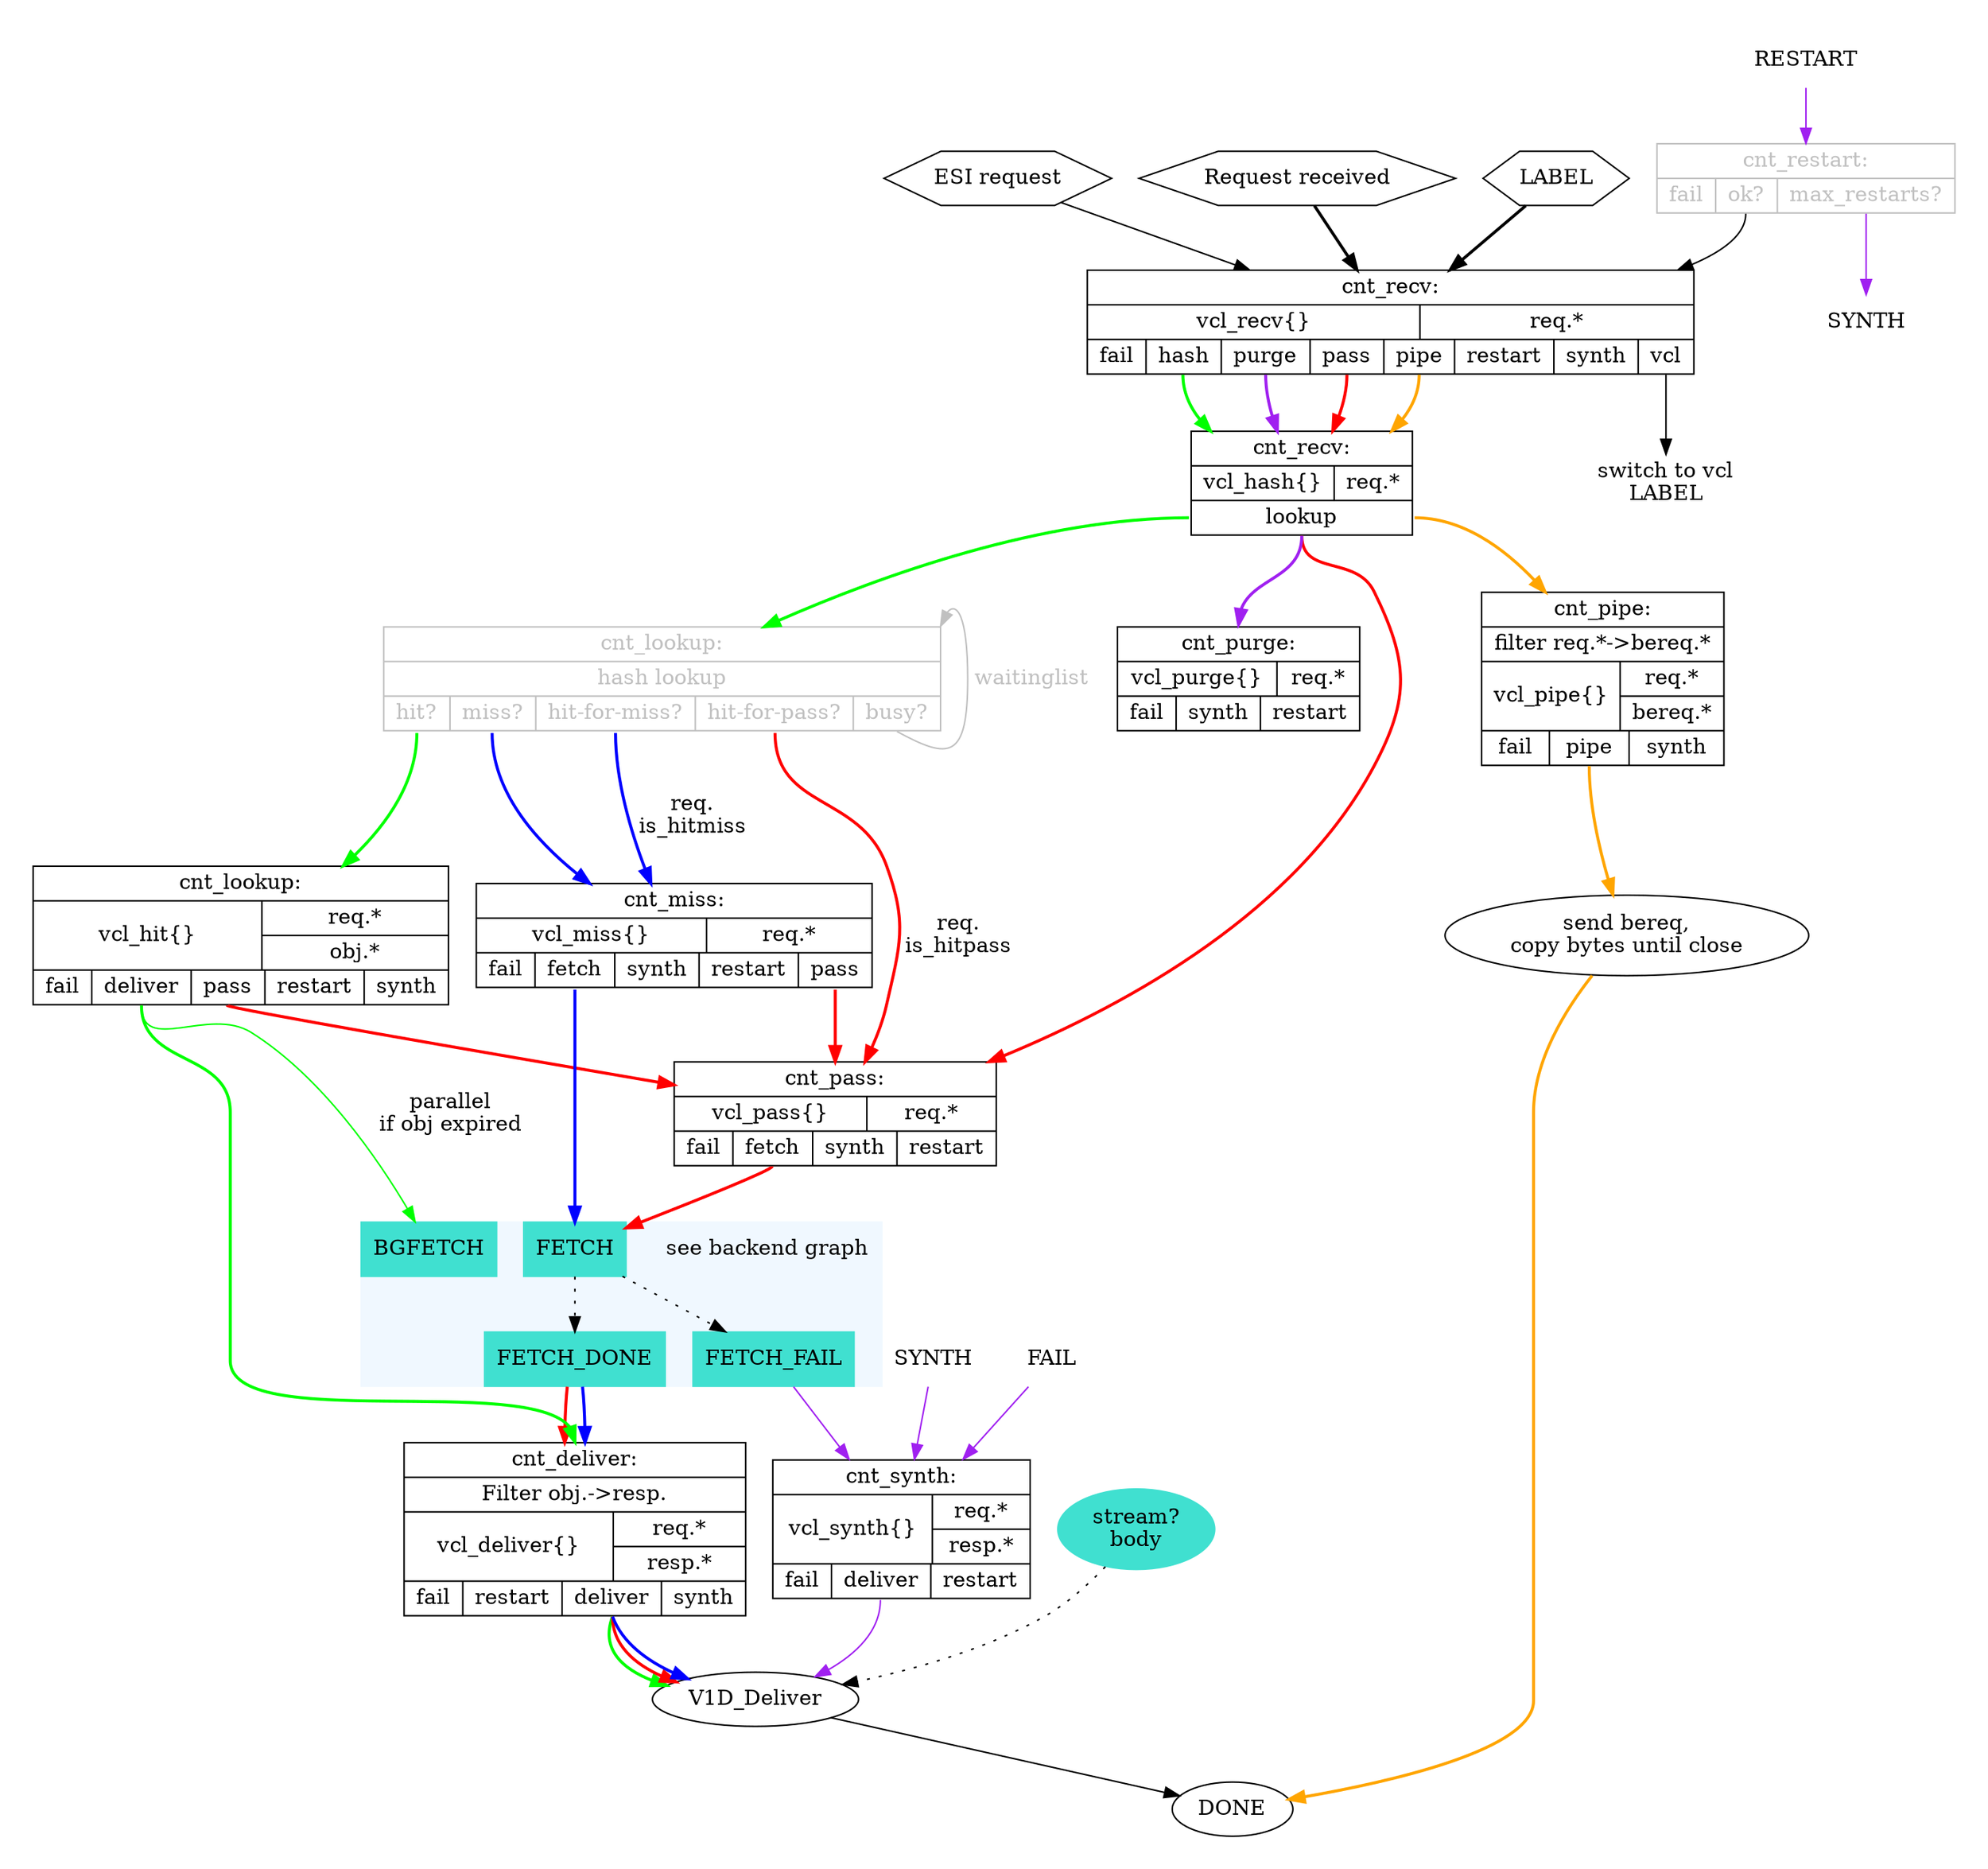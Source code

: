 /*
 * we should format labels in a readable form like
 *			 label="\
 *			 {cnt_deliver:|\
 *				 Filter obj.-\>resp.|\
 *				 {vcl_deliver\{\}|\
 *				 {req.*|resp.*}}|\
 *				 {restart|<deliver>deliver|<synth>synth}}"
 *
 * <rant>
 * ... but some servers in the v-c.o build farm use old graphviz 2.26.3
 * which cannot handle labels with additional whitespace properly, so
 * for the time being we need to fall back into dark middle ages and
 * use illegibly long lines
 * </rant>
 * -- slink 20141013
 */

digraph cache_req_fsm {
	margin="0.25"
	ranksep="0.5"
	center="1"

	//// XXX does this belong here? -- from cache_vcl.c
	/*
	vcl_load [label = "vcl.load",shape=plaintext]
	vcl_load -> init
	init [
	      shape=record
	      label="
	      {VCL_Load:|
		      {vcl_init}|
		      {<ok>ok|<fail>fail}}"
	]
	init:ok -> ok
	init:fail -> fail

	vcl_discard [label = "vcl.discard",shape=plaintext]
	vcl_discard -> fini
	fini [
	      shape=record
	      label="
	      {VCL_Nuke:|
		      {vcl_fini}|
		      {<ok>ok}}"
	]
	fini:ok -> ok
	*/

	acceptor [shape=hexagon label="Request received"]
	label_select [shape=hexagon label="LABEL"]
	ESI_REQ [shape=hexagon label="ESI request"]
	RESTART [shape=plaintext]

	ESI_REQ -> recv
	SYNTH [shape=plaintext]
	FAIL [shape=plaintext]
	acceptor -> recv [style=bold]
	label_select -> recv [style=bold]

	subgraph xcluster_deliver {
		/* cnt_deliver() */
		deliver [
			 shape=record
			 label="{cnt_deliver:|Filter obj.-\>resp.|{vcl_deliver\{\}|{req.*|resp.*}}|{fail|<restart>restart|<deliver>deliver|<synth>synth}}"
		]

		deliver:deliver:s -> V1D_Deliver [style=bold,color=green]
		deliver:deliver:s -> V1D_Deliver [style=bold,color=red]
		deliver:deliver:s -> V1D_Deliver [style=bold,color=blue]

		stream [label="stream?\nbody",style=filled,color=turquoise]
		stream -> V1D_Deliver [style=dotted]
	}

	V1D_Deliver -> DONE

	/* cnt_synth() */
	subgraph xcluster_synth {
		synth [
		       shape=record
		       label="{cnt_synth:|{vcl_synth\{\}|{req.*|resp.*}}|{fail|<del>deliver|<restart>restart}}"
		]

		FAIL -> synth [color=purple]
		SYNTH -> synth [color=purple]
		synth:del:s -> V1D_Deliver [color=purple]
	}

	subgraph cluster_backend {
		style=filled
		color=aliceblue

		"see backend graph" [shape=plaintext]

		node [shape=box,
		      style=filled,
		      color=turquoise]

		BGFETCH
		FETCH
		FETCH_DONE
		FETCH_FAIL
	}

	hit:deliver:s -> BGFETCH [label="parallel\nif obj expired",
				      color=green]
	FETCH_FAIL -> synth [color=purple]

	FETCH_DONE -> deliver [style=bold,color=red]
	FETCH_DONE -> deliver [style=bold,color=blue]
	FETCH -> FETCH_DONE [style=dotted]
	FETCH -> FETCH_FAIL [style=dotted]
	/* cnt_lookup() */
	subgraph xcluster_lookup {
		_lookup [
			shape=record
			color=grey
			fontcolor=grey
			label="{<top>cnt_lookup:|hash lookup|{<h>hit?|<miss>miss?|<hfm>hit-for-miss?|<hfp>hit-for-pass?|<busy>busy?}}"
		]
		hit [
			 shape=record
			 label="{<top>cnt_lookup:|{vcl_hit\{\}|{req.*|obj.*}}|{fail|<deliver>deliver|<pass>pass|restart|synth}}"
		]
	}
	_lookup:busy:s -> _lookup:top:ne [label=" waitinglist",
				       color=grey,
				       fontcolor=grey]
	_lookup:miss:s -> miss [style=bold,color=blue]
	_lookup:hfm:s -> miss [style=bold,color=blue,label=" req.\n is_hitmiss"]
	_lookup:hfp:s -> pass [style=bold,color=red,label=" req.\n is_hitpass"]
	_lookup:h:s -> hit [style=bold,color=green]

	hit:deliver:s -> deliver:n [style=bold,color=green]
	hit:pass:s -> pass [style=bold,color=red]

	/* cnt_miss */
	subgraph xcluster_miss {
		miss [
		      shape=record
		      label="{cnt_miss:|{vcl_miss\{\}|req.*}|{fail|<fetch>fetch|<synth>synth|<rst>restart|<pass>pass}}"
		]
	}
	miss:fetch:s -> FETCH [style=bold,color=blue]
	miss:pass:s -> pass [style=bold,color=red]

	/* cnt_pass */
	subgraph xcluster_pass {
		pass [
		      shape=record
		      label="{cnt_pass:|{vcl_pass\{\}|req.*}|{fail|<fetch>fetch|<synth>synth|<rst>restart}}"
		]
	}
	pass:fetch:s -> FETCH [style=bold, color=red]

	/* cnt_pipe */
	subgraph xcluster_pipe {
		pipe [
		      shape=record
		      label="{cnt_pipe:|filter req.*-\>bereq.*|{vcl_pipe\{\}|{req.*|bereq.*}}|{fail|<pipe>pipe|<synth>synth}}"
		]
		pipe_do [
			 shape=ellipse
			 label="send bereq,\ncopy bytes until close"
		]
		pipe:pipe -> pipe_do [style=bold,color=orange]
	}
	pipe_do -> DONE [style=bold,color=orange]

	/* cnt_restart */
	subgraph xcluster_restart {
		restart [
			shape=record
			color=grey
			fontcolor=grey
			label="{cnt_restart:|{fail|<ok>ok?|<max>max_restarts?}}"
		]
	}
	RESTART -> restart [color=purple]
	restart:ok:s -> recv
	restart:max:s -> err_restart [color=purple]
	err_restart [label="SYNTH",shape=plaintext]

	/* cnt_recv() */
	subgraph xcluster_recv {
		recv [
		      shape=record
		      label="{cnt_recv:|{vcl_recv\{\}|req.*}|{fail|<hash>hash|<purge>purge|<pass>pass|<pipe>pipe|<restart>restart|<synth>synth|<vcl>vcl}}"
		      ]
		recv:hash -> hash [style=bold,color=green]
		hash [
		      shape=record
		      label="{cnt_recv:|{vcl_hash\{\}|req.*}|{<lookup>lookup}}"
		      ]
	}
	recv:pipe -> hash [style=bold,color=orange]
	recv:pass -> hash [style=bold,color=red]
	hash:lookup:w -> _lookup [style=bold,color=green]
	hash:lookup:s -> purge:top:n [style=bold,color=purple]
	hash:lookup:s -> pass [style=bold,color=red]
	hash:lookup:e -> pipe [style=bold,color=orange]

	recv:purge:s -> hash [style=bold,color=purple]

	recv:vcl:s -> vcl_label
	vcl_label [label="switch to vcl\nLABEL",shape=plaintext]

	/* cnt_purge */
	subgraph xcluster_purge {
		purge [
		       shape=record
		       label="{<top>cnt_purge:|{vcl_purge\{\}|req.*}|{fail|<synth>synth|<restart>restart}}"
		]
	}
}
